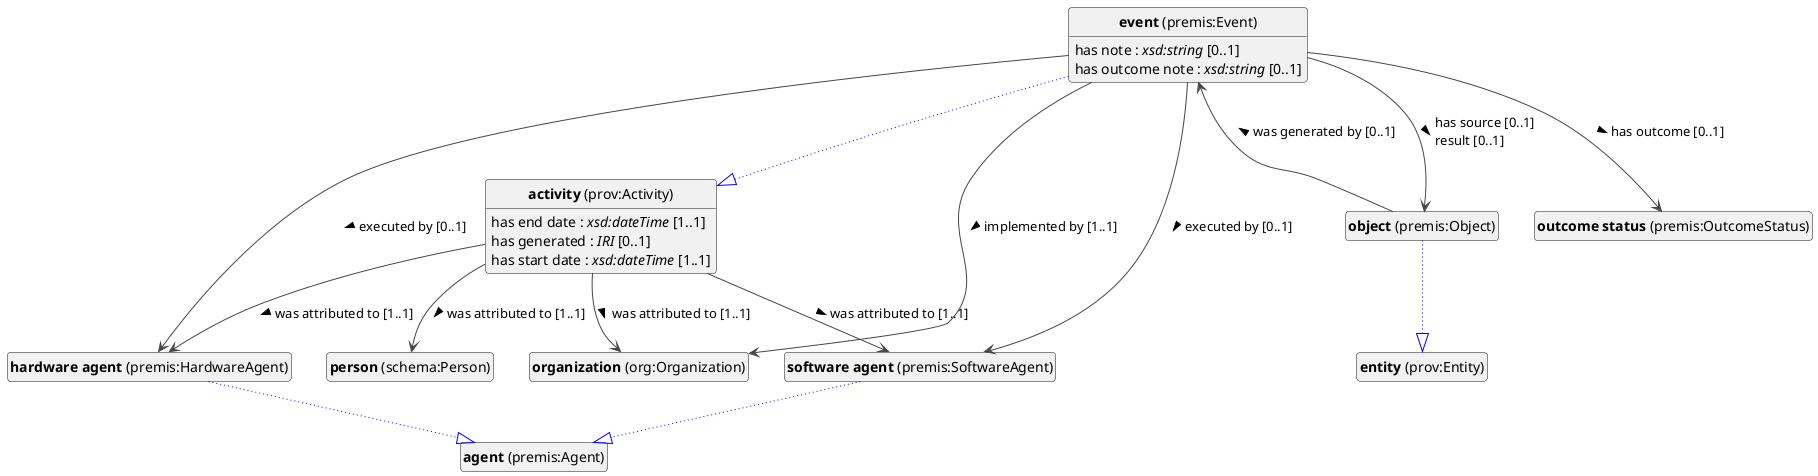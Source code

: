 @startuml
!theme vibrant
skinparam classFontSize 14
!define LIGHTORANGE
skinparam componentStyle uml2
skinparam wrapMessageWidth 1000
skinparam wrapWidth 1000
' skinparam ArrowColor #Maroon
' Remove shadows
skinparam shadowing false
'skinparam linetype polyline
skinparam ArrowMessageAlignment left
top to bottom direction


class "<b>activity</b> (prov:Activity)" as prov_Activity [[#prov%3AActivity]]
class "<b>event</b> (premis:Event)" as premis_Event [[#premis%3AEvent]]
class "<b>activity</b> (prov:Activity)" as prov_Activity [[#prov%3AActivity]]
class "<b>hardware agent</b> (premis:HardwareAgent)" as premis_HardwareAgent [[#premis%3AHardwareAgent]]
class "<b>agent</b> (premis:Agent)" as premis_Agent [[#premis%3AAgent]]
class "<b>object</b> (premis:Object)" as premis_Object [[#premis%3AObject]]
class "<b>entity</b> (prov:Entity)" as prov_Entity [[#prov%3AEntity]]
class "<b>organization</b> (org:Organization)" as org_Organization [[../../organization/en#org%3AOrganization]]
class "<b>outcome status</b> (premis:OutcomeStatus)" as premis_OutcomeStatus [[#premis%3AOutcomeStatus]]
class "<b>person</b> (schema:Person)" as schema_Person [[../../organization/en#schema%3APerson]]
class "<b>software agent</b> (premis:SoftwareAgent)" as premis_SoftwareAgent [[#premis%3ASoftwareAgent]]
class "<b>agent</b> (premis:Agent)" as premis_Agent [[#premis%3AAgent]]


prov_Activity : has end date : <i>xsd:dateTime</i> [1..1]
prov_Activity : has generated : <i>IRI</i> [0..1]
prov_Activity : has start date : <i>xsd:dateTime</i> [1..1]

prov_Activity --> org_Organization :was attributed to [1..1]  > 
prov_Activity --> premis_HardwareAgent :was attributed to [1..1]  > 
prov_Activity --> premis_SoftwareAgent :was attributed to [1..1]  > 
prov_Activity --> schema_Person :was attributed to [1..1]  > 


premis_Event --|> prov_Activity #blue;line.dotted;text:blue

premis_Event : has note : <i>xsd:string</i> [0..1]
premis_Event : has outcome note : <i>xsd:string</i> [0..1]
premis_Event --> org_Organization :implemented by [1..1]  > 
premis_Event --> premis_HardwareAgent :executed by [0..1]  > 
premis_Event --> premis_Object :has source [0..1]  \lresult [0..1]  > 
premis_Event --> premis_OutcomeStatus :has outcome [0..1]  > 
premis_Event --> premis_SoftwareAgent :executed by [0..1]  > 


premis_HardwareAgent --|> premis_Agent #blue;line.dotted;text:blue


premis_Object --|> prov_Entity #blue;line.dotted;text:blue

premis_Object --> premis_Event :was generated by [0..1]  > 







premis_SoftwareAgent --|> premis_Agent #blue;line.dotted;text:blue



hide circle
hide methods
hide empty members
@enduml


